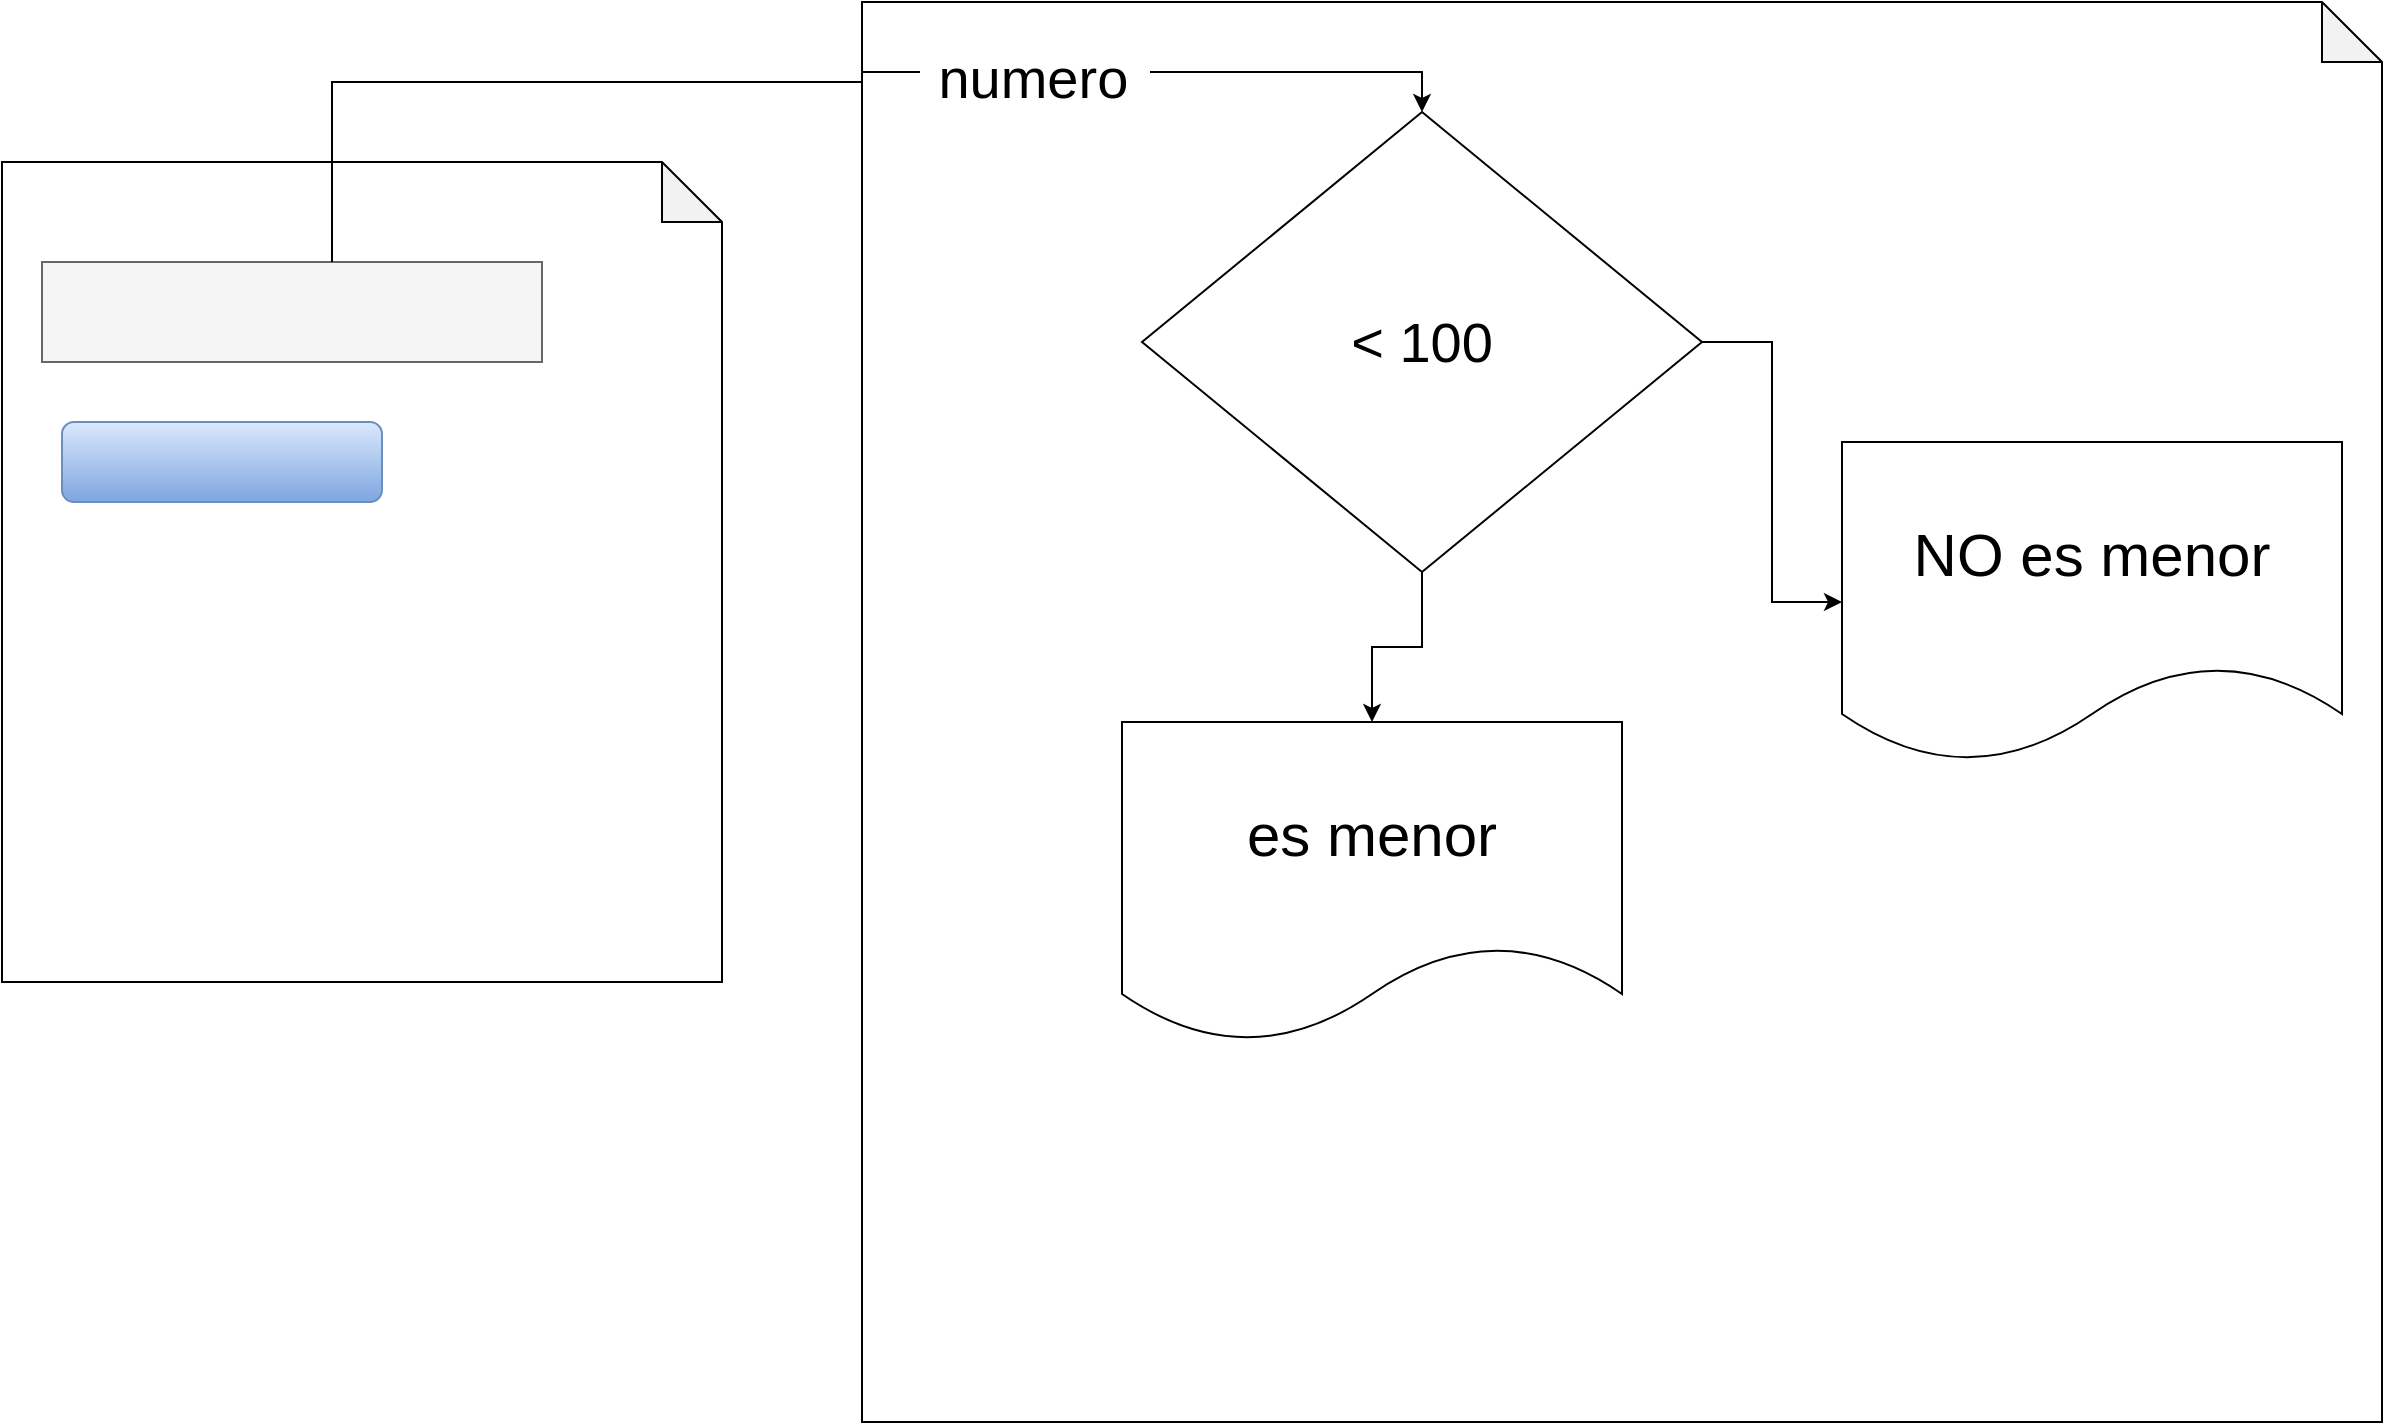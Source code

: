 <mxfile version="24.7.5">
  <diagram name="Página-1" id="OvpRBMXeK3MPmEGVYvy8">
    <mxGraphModel dx="1445" dy="968" grid="1" gridSize="10" guides="1" tooltips="1" connect="1" arrows="1" fold="1" page="1" pageScale="1" pageWidth="1169" pageHeight="1654" math="0" shadow="0">
      <root>
        <mxCell id="0" />
        <mxCell id="1" parent="0" />
        <mxCell id="paQdBZ3JFWoIwip38OUz-10" value="" style="shape=note;whiteSpace=wrap;html=1;backgroundOutline=1;darkOpacity=0.05;" vertex="1" parent="1">
          <mxGeometry x="70" y="230" width="360" height="410" as="geometry" />
        </mxCell>
        <mxCell id="paQdBZ3JFWoIwip38OUz-12" value="" style="shape=note;whiteSpace=wrap;html=1;backgroundOutline=1;darkOpacity=0.05;" vertex="1" parent="1">
          <mxGeometry x="500" y="150" width="760" height="710" as="geometry" />
        </mxCell>
        <mxCell id="paQdBZ3JFWoIwip38OUz-15" value="" style="rounded=0;whiteSpace=wrap;html=1;fillColor=#f5f5f5;fontColor=#333333;strokeColor=#666666;" vertex="1" parent="1">
          <mxGeometry x="90" y="280" width="250" height="50" as="geometry" />
        </mxCell>
        <mxCell id="paQdBZ3JFWoIwip38OUz-19" value="" style="rounded=1;whiteSpace=wrap;html=1;fillColor=#dae8fc;gradientColor=#7ea6e0;strokeColor=#6c8ebf;" vertex="1" parent="1">
          <mxGeometry x="100" y="360" width="160" height="40" as="geometry" />
        </mxCell>
        <mxCell id="paQdBZ3JFWoIwip38OUz-26" style="edgeStyle=orthogonalEdgeStyle;rounded=0;orthogonalLoop=1;jettySize=auto;html=1;" edge="1" parent="1" source="paQdBZ3JFWoIwip38OUz-20" target="paQdBZ3JFWoIwip38OUz-25">
          <mxGeometry relative="1" as="geometry" />
        </mxCell>
        <mxCell id="paQdBZ3JFWoIwip38OUz-27" style="edgeStyle=orthogonalEdgeStyle;rounded=0;orthogonalLoop=1;jettySize=auto;html=1;" edge="1" parent="1" source="paQdBZ3JFWoIwip38OUz-20" target="paQdBZ3JFWoIwip38OUz-23">
          <mxGeometry relative="1" as="geometry" />
        </mxCell>
        <mxCell id="paQdBZ3JFWoIwip38OUz-20" value="&lt;font style=&quot;font-size: 28px;&quot;&gt;&amp;lt; 100&lt;/font&gt;" style="rhombus;whiteSpace=wrap;html=1;" vertex="1" parent="1">
          <mxGeometry x="640" y="205" width="280" height="230" as="geometry" />
        </mxCell>
        <mxCell id="paQdBZ3JFWoIwip38OUz-21" value="" style="edgeStyle=orthogonalEdgeStyle;rounded=0;orthogonalLoop=1;jettySize=auto;html=1;entryX=0.5;entryY=0;entryDx=0;entryDy=0;" edge="1" parent="1" source="paQdBZ3JFWoIwip38OUz-15">
          <mxGeometry relative="1" as="geometry">
            <mxPoint x="235" y="230" as="sourcePoint" />
            <mxPoint x="780" y="205" as="targetPoint" />
            <Array as="points">
              <mxPoint x="235" y="190" />
              <mxPoint x="500" y="190" />
              <mxPoint x="500" y="185" />
              <mxPoint x="780" y="185" />
            </Array>
          </mxGeometry>
        </mxCell>
        <mxCell id="paQdBZ3JFWoIwip38OUz-22" value="&amp;nbsp; &amp;nbsp;&lt;font style=&quot;font-size: 28px;&quot;&gt;numero&amp;nbsp;&lt;/font&gt;&amp;nbsp;" style="edgeLabel;html=1;align=center;verticalAlign=middle;resizable=0;points=[];" vertex="1" connectable="0" parent="paQdBZ3JFWoIwip38OUz-21">
          <mxGeometry x="0.171" y="-2" relative="1" as="geometry">
            <mxPoint x="59" y="1" as="offset" />
          </mxGeometry>
        </mxCell>
        <mxCell id="paQdBZ3JFWoIwip38OUz-23" value="&lt;font style=&quot;font-size: 30px;&quot;&gt;es menor&lt;/font&gt;" style="shape=document;whiteSpace=wrap;html=1;boundedLbl=1;" vertex="1" parent="1">
          <mxGeometry x="630" y="510" width="250" height="160" as="geometry" />
        </mxCell>
        <mxCell id="paQdBZ3JFWoIwip38OUz-25" value="&lt;font style=&quot;font-size: 30px;&quot;&gt;NO es menor&lt;/font&gt;" style="shape=document;whiteSpace=wrap;html=1;boundedLbl=1;" vertex="1" parent="1">
          <mxGeometry x="990" y="370" width="250" height="160" as="geometry" />
        </mxCell>
      </root>
    </mxGraphModel>
  </diagram>
</mxfile>
